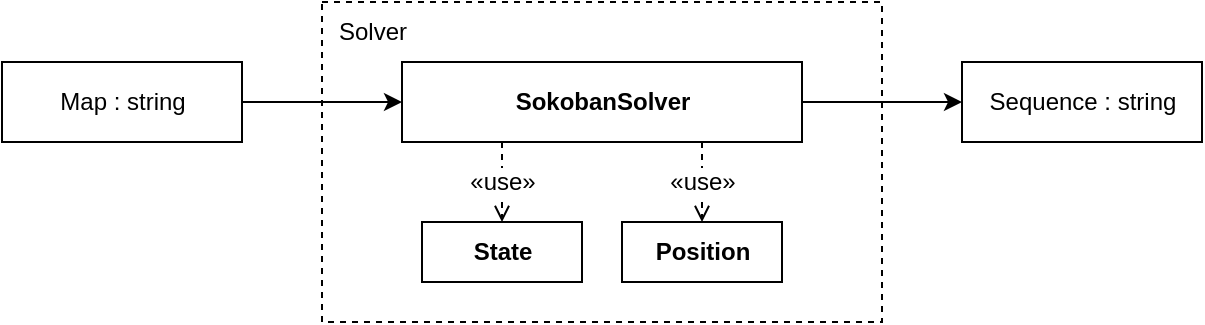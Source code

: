 <mxfile version="13.9.9" type="device"><diagram id="D4697QEX056pBhKUQfVk" name="Page-1"><mxGraphModel dx="749" dy="556" grid="1" gridSize="10" guides="1" tooltips="1" connect="1" arrows="1" fold="1" page="1" pageScale="1" pageWidth="1654" pageHeight="1169" math="0" shadow="0"><root><mxCell id="0"/><mxCell id="1" parent="0"/><mxCell id="i39UMQN2g4ySZ3N2Wu8c-11" value="" style="rounded=0;whiteSpace=wrap;html=1;dashed=1;" parent="1" vertex="1"><mxGeometry x="520" y="210" width="280" height="160" as="geometry"/></mxCell><mxCell id="i39UMQN2g4ySZ3N2Wu8c-13" style="edgeStyle=orthogonalEdgeStyle;rounded=0;orthogonalLoop=1;jettySize=auto;html=1;" parent="1" source="i39UMQN2g4ySZ3N2Wu8c-1" target="i39UMQN2g4ySZ3N2Wu8c-5" edge="1"><mxGeometry relative="1" as="geometry"/></mxCell><mxCell id="i39UMQN2g4ySZ3N2Wu8c-1" value="SokobanSolver" style="html=1;fontStyle=1" parent="1" vertex="1"><mxGeometry x="560" y="240" width="200" height="40" as="geometry"/></mxCell><mxCell id="i39UMQN2g4ySZ3N2Wu8c-17" value="&lt;span style=&quot;font-size: 12px&quot;&gt;«use»&lt;/span&gt;" style="edgeStyle=orthogonalEdgeStyle;rounded=0;orthogonalLoop=1;jettySize=auto;html=1;exitX=0.25;exitY=1;exitDx=0;exitDy=0;dashed=1;endArrow=open;endFill=0;" parent="1" source="i39UMQN2g4ySZ3N2Wu8c-1" target="i39UMQN2g4ySZ3N2Wu8c-2" edge="1"><mxGeometry relative="1" as="geometry"/></mxCell><mxCell id="i39UMQN2g4ySZ3N2Wu8c-2" value="State" style="html=1;fontStyle=1" parent="1" vertex="1"><mxGeometry x="570" y="320" width="80" height="30" as="geometry"/></mxCell><mxCell id="i39UMQN2g4ySZ3N2Wu8c-10" value="&lt;span style=&quot;font-size: 12px&quot;&gt;«use»&lt;/span&gt;" style="edgeStyle=orthogonalEdgeStyle;rounded=0;orthogonalLoop=1;jettySize=auto;html=1;exitX=0.75;exitY=1;exitDx=0;exitDy=0;dashed=1;endArrow=open;endFill=0;" parent="1" source="i39UMQN2g4ySZ3N2Wu8c-1" target="i39UMQN2g4ySZ3N2Wu8c-3" edge="1"><mxGeometry relative="1" as="geometry"/></mxCell><mxCell id="i39UMQN2g4ySZ3N2Wu8c-3" value="Position" style="html=1;fontStyle=1" parent="1" vertex="1"><mxGeometry x="670" y="320" width="80" height="30" as="geometry"/></mxCell><mxCell id="i39UMQN2g4ySZ3N2Wu8c-12" style="edgeStyle=orthogonalEdgeStyle;rounded=0;orthogonalLoop=1;jettySize=auto;html=1;entryX=0;entryY=0.5;entryDx=0;entryDy=0;" parent="1" source="i39UMQN2g4ySZ3N2Wu8c-4" target="i39UMQN2g4ySZ3N2Wu8c-1" edge="1"><mxGeometry relative="1" as="geometry"/></mxCell><mxCell id="i39UMQN2g4ySZ3N2Wu8c-4" value="Map : string" style="html=1;fontStyle=0" parent="1" vertex="1"><mxGeometry x="360" y="240" width="120" height="40" as="geometry"/></mxCell><mxCell id="i39UMQN2g4ySZ3N2Wu8c-5" value="Sequence : string" style="html=1;fontStyle=0" parent="1" vertex="1"><mxGeometry x="840" y="240" width="120" height="40" as="geometry"/></mxCell><mxCell id="i39UMQN2g4ySZ3N2Wu8c-18" value="Solver" style="text;html=1;align=center;verticalAlign=middle;resizable=0;points=[];autosize=1;spacingTop=3;spacingBottom=3;spacingLeft=0;spacing=0;" parent="1" vertex="1"><mxGeometry x="520" y="210" width="50" height="30" as="geometry"/></mxCell></root></mxGraphModel></diagram></mxfile>